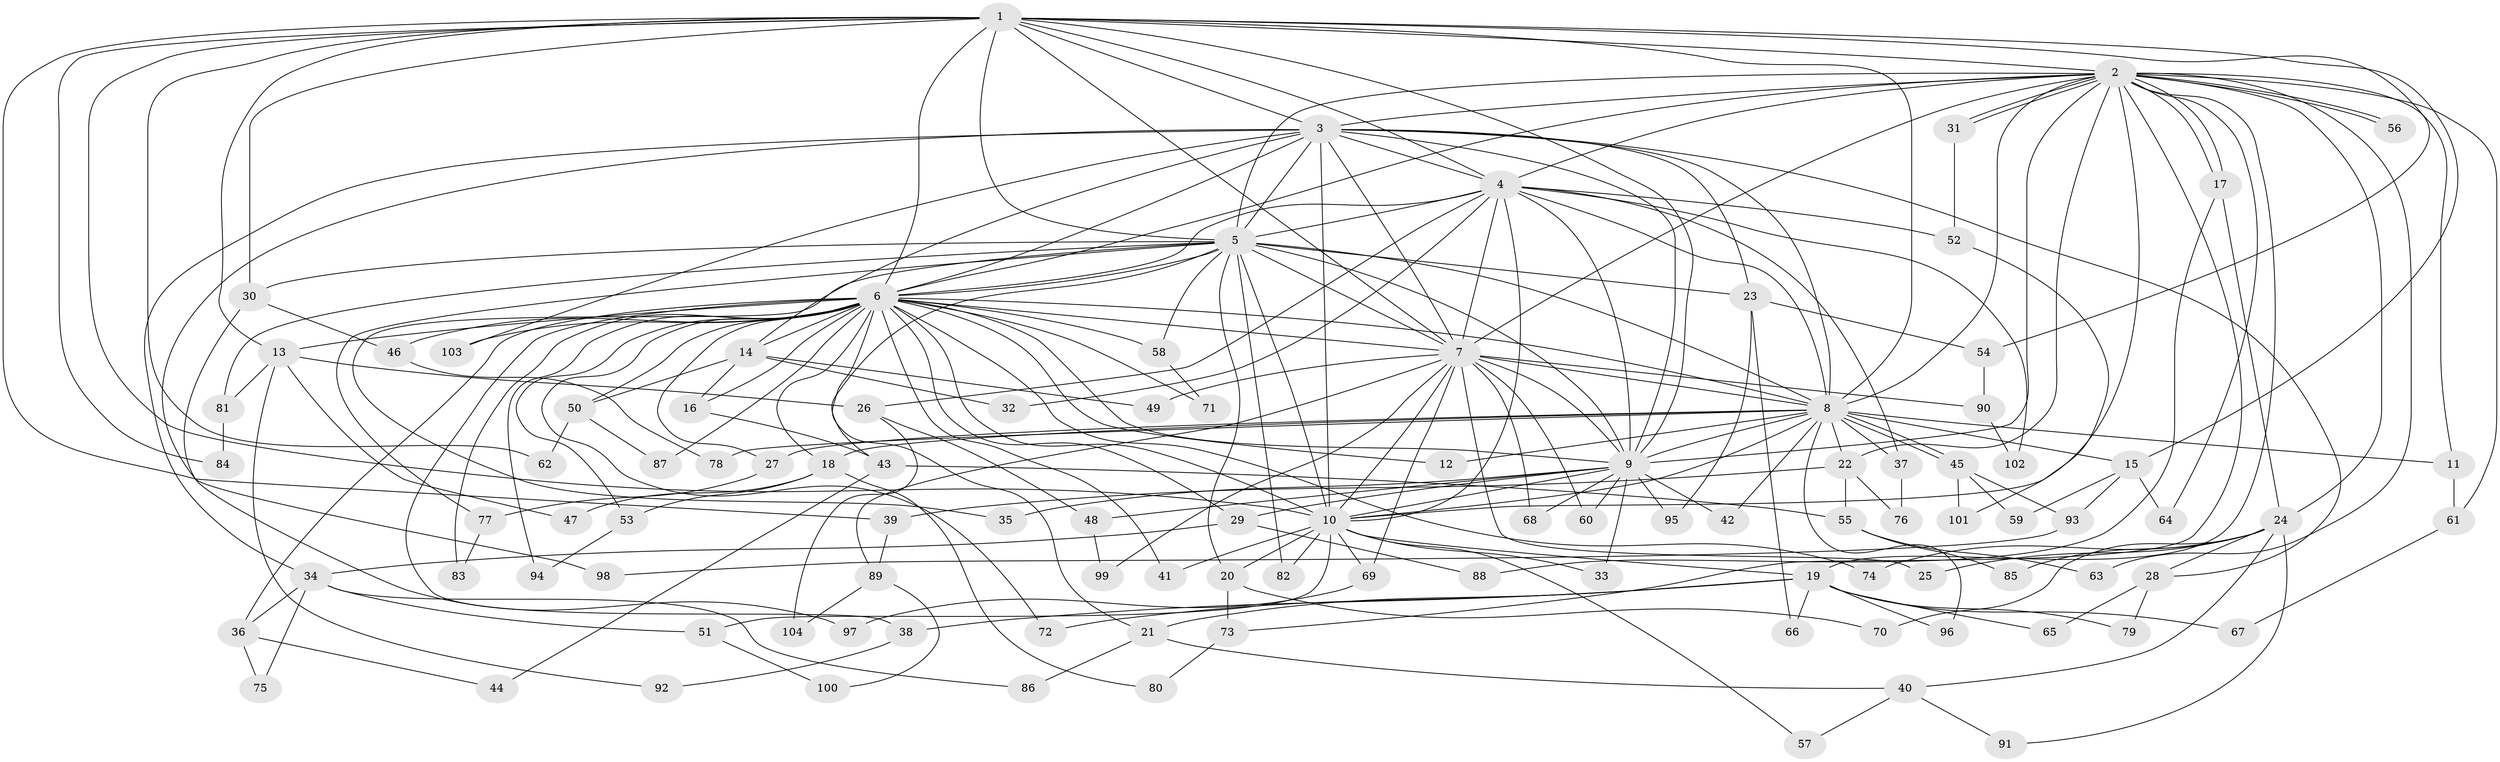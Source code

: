 // coarse degree distribution, {18: 0.0273972602739726, 20: 0.0136986301369863, 13: 0.0410958904109589, 6: 0.0410958904109589, 5: 0.0547945205479452, 4: 0.1643835616438356, 3: 0.2602739726027397, 2: 0.3150684931506849, 1: 0.0136986301369863, 15: 0.0136986301369863, 9: 0.0136986301369863, 16: 0.0136986301369863, 10: 0.0136986301369863, 25: 0.0136986301369863}
// Generated by graph-tools (version 1.1) at 2025/36/03/04/25 23:36:16]
// undirected, 104 vertices, 233 edges
graph export_dot {
  node [color=gray90,style=filled];
  1;
  2;
  3;
  4;
  5;
  6;
  7;
  8;
  9;
  10;
  11;
  12;
  13;
  14;
  15;
  16;
  17;
  18;
  19;
  20;
  21;
  22;
  23;
  24;
  25;
  26;
  27;
  28;
  29;
  30;
  31;
  32;
  33;
  34;
  35;
  36;
  37;
  38;
  39;
  40;
  41;
  42;
  43;
  44;
  45;
  46;
  47;
  48;
  49;
  50;
  51;
  52;
  53;
  54;
  55;
  56;
  57;
  58;
  59;
  60;
  61;
  62;
  63;
  64;
  65;
  66;
  67;
  68;
  69;
  70;
  71;
  72;
  73;
  74;
  75;
  76;
  77;
  78;
  79;
  80;
  81;
  82;
  83;
  84;
  85;
  86;
  87;
  88;
  89;
  90;
  91;
  92;
  93;
  94;
  95;
  96;
  97;
  98;
  99;
  100;
  101;
  102;
  103;
  104;
  1 -- 2;
  1 -- 3;
  1 -- 4;
  1 -- 5;
  1 -- 6;
  1 -- 7;
  1 -- 8;
  1 -- 9;
  1 -- 10;
  1 -- 13;
  1 -- 15;
  1 -- 30;
  1 -- 39;
  1 -- 54;
  1 -- 62;
  1 -- 84;
  2 -- 3;
  2 -- 4;
  2 -- 5;
  2 -- 6;
  2 -- 7;
  2 -- 8;
  2 -- 9;
  2 -- 10;
  2 -- 11;
  2 -- 17;
  2 -- 17;
  2 -- 19;
  2 -- 22;
  2 -- 24;
  2 -- 31;
  2 -- 31;
  2 -- 56;
  2 -- 56;
  2 -- 61;
  2 -- 63;
  2 -- 64;
  2 -- 73;
  3 -- 4;
  3 -- 5;
  3 -- 6;
  3 -- 7;
  3 -- 8;
  3 -- 9;
  3 -- 10;
  3 -- 14;
  3 -- 23;
  3 -- 28;
  3 -- 34;
  3 -- 98;
  3 -- 103;
  4 -- 5;
  4 -- 6;
  4 -- 7;
  4 -- 8;
  4 -- 9;
  4 -- 10;
  4 -- 26;
  4 -- 32;
  4 -- 37;
  4 -- 52;
  4 -- 102;
  5 -- 6;
  5 -- 7;
  5 -- 8;
  5 -- 9;
  5 -- 10;
  5 -- 20;
  5 -- 23;
  5 -- 30;
  5 -- 35;
  5 -- 43;
  5 -- 58;
  5 -- 77;
  5 -- 81;
  5 -- 82;
  6 -- 7;
  6 -- 8;
  6 -- 9;
  6 -- 10;
  6 -- 12;
  6 -- 13;
  6 -- 14;
  6 -- 16;
  6 -- 18;
  6 -- 21;
  6 -- 27;
  6 -- 29;
  6 -- 36;
  6 -- 38;
  6 -- 41;
  6 -- 46;
  6 -- 50;
  6 -- 53;
  6 -- 58;
  6 -- 71;
  6 -- 72;
  6 -- 74;
  6 -- 83;
  6 -- 87;
  6 -- 94;
  6 -- 103;
  7 -- 8;
  7 -- 9;
  7 -- 10;
  7 -- 25;
  7 -- 49;
  7 -- 60;
  7 -- 68;
  7 -- 69;
  7 -- 89;
  7 -- 90;
  7 -- 99;
  8 -- 9;
  8 -- 10;
  8 -- 11;
  8 -- 12;
  8 -- 15;
  8 -- 18;
  8 -- 22;
  8 -- 27;
  8 -- 37;
  8 -- 42;
  8 -- 45;
  8 -- 45;
  8 -- 78;
  8 -- 96;
  9 -- 10;
  9 -- 29;
  9 -- 33;
  9 -- 35;
  9 -- 42;
  9 -- 48;
  9 -- 60;
  9 -- 68;
  9 -- 95;
  10 -- 19;
  10 -- 20;
  10 -- 33;
  10 -- 41;
  10 -- 51;
  10 -- 57;
  10 -- 69;
  10 -- 82;
  11 -- 61;
  13 -- 26;
  13 -- 47;
  13 -- 81;
  13 -- 92;
  14 -- 16;
  14 -- 32;
  14 -- 49;
  14 -- 50;
  15 -- 59;
  15 -- 64;
  15 -- 93;
  16 -- 43;
  17 -- 24;
  17 -- 88;
  18 -- 47;
  18 -- 53;
  18 -- 80;
  19 -- 21;
  19 -- 38;
  19 -- 65;
  19 -- 66;
  19 -- 67;
  19 -- 72;
  19 -- 79;
  19 -- 96;
  20 -- 70;
  20 -- 73;
  21 -- 40;
  21 -- 86;
  22 -- 39;
  22 -- 55;
  22 -- 76;
  23 -- 54;
  23 -- 66;
  23 -- 95;
  24 -- 25;
  24 -- 28;
  24 -- 40;
  24 -- 70;
  24 -- 74;
  24 -- 85;
  24 -- 91;
  26 -- 48;
  26 -- 104;
  27 -- 77;
  28 -- 65;
  28 -- 79;
  29 -- 34;
  29 -- 88;
  30 -- 46;
  30 -- 97;
  31 -- 52;
  34 -- 36;
  34 -- 51;
  34 -- 75;
  34 -- 86;
  36 -- 44;
  36 -- 75;
  37 -- 76;
  38 -- 92;
  39 -- 89;
  40 -- 57;
  40 -- 91;
  43 -- 44;
  43 -- 55;
  45 -- 59;
  45 -- 93;
  45 -- 101;
  46 -- 78;
  48 -- 99;
  50 -- 62;
  50 -- 87;
  51 -- 100;
  52 -- 101;
  53 -- 94;
  54 -- 90;
  55 -- 63;
  55 -- 85;
  58 -- 71;
  61 -- 67;
  69 -- 97;
  73 -- 80;
  77 -- 83;
  81 -- 84;
  89 -- 100;
  89 -- 104;
  90 -- 102;
  93 -- 98;
}
